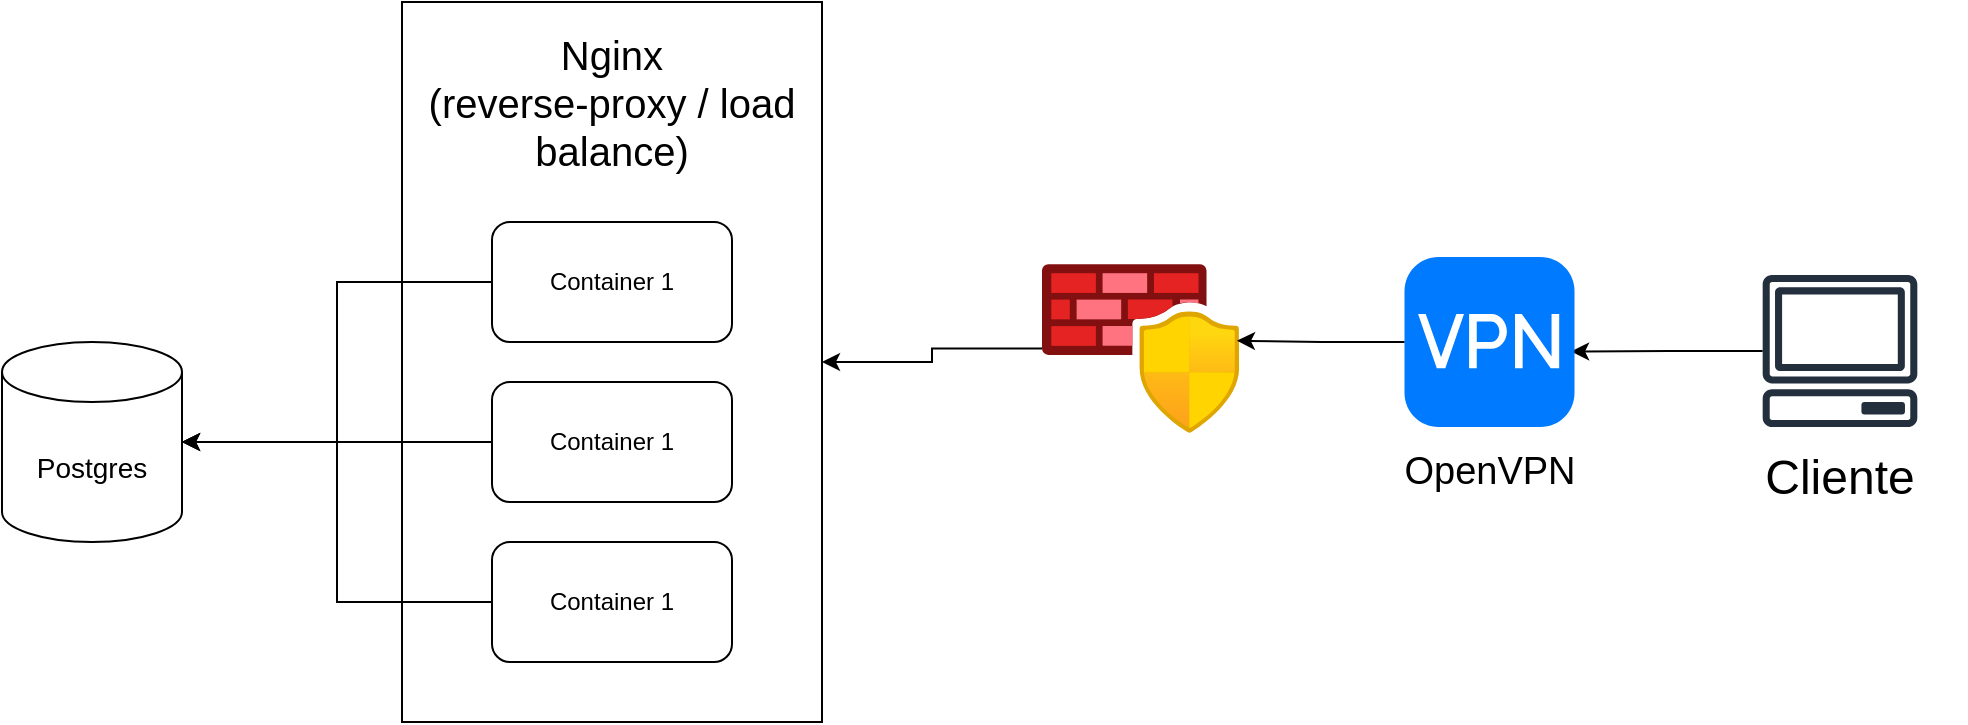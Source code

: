 <mxfile version="26.2.4">
  <diagram name="Página-1" id="Rjeu7la0onOOus_-2G7F">
    <mxGraphModel dx="1126" dy="644" grid="1" gridSize="10" guides="1" tooltips="1" connect="1" arrows="1" fold="1" page="1" pageScale="1" pageWidth="827" pageHeight="1169" math="0" shadow="0">
      <root>
        <mxCell id="0" />
        <mxCell id="1" parent="0" />
        <mxCell id="C1Z_bAfT6DmskKt84s7p-7" value="" style="rounded=0;whiteSpace=wrap;html=1;" vertex="1" parent="1">
          <mxGeometry x="310" y="110" width="210" height="360" as="geometry" />
        </mxCell>
        <mxCell id="C1Z_bAfT6DmskKt84s7p-1" value="Container 1" style="rounded=1;whiteSpace=wrap;html=1;" vertex="1" parent="1">
          <mxGeometry x="355" y="220" width="120" height="60" as="geometry" />
        </mxCell>
        <mxCell id="C1Z_bAfT6DmskKt84s7p-2" value="Container 1" style="rounded=1;whiteSpace=wrap;html=1;" vertex="1" parent="1">
          <mxGeometry x="355" y="300" width="120" height="60" as="geometry" />
        </mxCell>
        <mxCell id="C1Z_bAfT6DmskKt84s7p-3" value="Container 1" style="rounded=1;whiteSpace=wrap;html=1;" vertex="1" parent="1">
          <mxGeometry x="355" y="380" width="120" height="60" as="geometry" />
        </mxCell>
        <mxCell id="C1Z_bAfT6DmskKt84s7p-6" value="Nginx&lt;div&gt;(reverse-proxy / load balance)&lt;/div&gt;" style="text;html=1;align=center;verticalAlign=middle;whiteSpace=wrap;rounded=0;fontSize=20;" vertex="1" parent="1">
          <mxGeometry x="300" y="110" width="230" height="100" as="geometry" />
        </mxCell>
        <mxCell id="C1Z_bAfT6DmskKt84s7p-11" value="Postgres" style="shape=cylinder3;whiteSpace=wrap;html=1;boundedLbl=1;backgroundOutline=1;size=15;fontSize=14;" vertex="1" parent="1">
          <mxGeometry x="110" y="280" width="90" height="100" as="geometry" />
        </mxCell>
        <mxCell id="C1Z_bAfT6DmskKt84s7p-12" style="edgeStyle=orthogonalEdgeStyle;rounded=0;orthogonalLoop=1;jettySize=auto;html=1;entryX=1;entryY=0.5;entryDx=0;entryDy=0;entryPerimeter=0;" edge="1" parent="1" source="C1Z_bAfT6DmskKt84s7p-1" target="C1Z_bAfT6DmskKt84s7p-11">
          <mxGeometry relative="1" as="geometry" />
        </mxCell>
        <mxCell id="C1Z_bAfT6DmskKt84s7p-13" style="edgeStyle=orthogonalEdgeStyle;rounded=0;orthogonalLoop=1;jettySize=auto;html=1;entryX=1;entryY=0.5;entryDx=0;entryDy=0;entryPerimeter=0;" edge="1" parent="1" source="C1Z_bAfT6DmskKt84s7p-2" target="C1Z_bAfT6DmskKt84s7p-11">
          <mxGeometry relative="1" as="geometry" />
        </mxCell>
        <mxCell id="C1Z_bAfT6DmskKt84s7p-14" style="edgeStyle=orthogonalEdgeStyle;rounded=0;orthogonalLoop=1;jettySize=auto;html=1;entryX=1;entryY=0.5;entryDx=0;entryDy=0;entryPerimeter=0;" edge="1" parent="1" source="C1Z_bAfT6DmskKt84s7p-3" target="C1Z_bAfT6DmskKt84s7p-11">
          <mxGeometry relative="1" as="geometry" />
        </mxCell>
        <mxCell id="C1Z_bAfT6DmskKt84s7p-20" style="edgeStyle=orthogonalEdgeStyle;rounded=0;orthogonalLoop=1;jettySize=auto;html=1;entryX=0.98;entryY=0.556;entryDx=0;entryDy=0;entryPerimeter=0;" edge="1" parent="1" source="C1Z_bAfT6DmskKt84s7p-17" target="C1Z_bAfT6DmskKt84s7p-15">
          <mxGeometry relative="1" as="geometry" />
        </mxCell>
        <mxCell id="C1Z_bAfT6DmskKt84s7p-22" value="" style="group" vertex="1" connectable="0" parent="1">
          <mxGeometry x="800" y="237.5" width="107.5" height="122.5" as="geometry" />
        </mxCell>
        <mxCell id="C1Z_bAfT6DmskKt84s7p-15" value="" style="html=1;strokeWidth=1;shadow=0;dashed=0;shape=mxgraph.ios7.misc.vpn;fillColor=#007AFF;strokeColor=none;buttonText=;strokeColor2=#222222;fontColor=#222222;fontSize=8;verticalLabelPosition=bottom;verticalAlign=top;align=center;sketch=0;" vertex="1" parent="C1Z_bAfT6DmskKt84s7p-22">
          <mxGeometry x="11.25" width="85" height="85" as="geometry" />
        </mxCell>
        <mxCell id="C1Z_bAfT6DmskKt84s7p-21" value="OpenVPN" style="text;html=1;align=center;verticalAlign=middle;whiteSpace=wrap;rounded=0;fontSize=19;" vertex="1" parent="C1Z_bAfT6DmskKt84s7p-22">
          <mxGeometry y="92.5" width="107.5" height="30" as="geometry" />
        </mxCell>
        <mxCell id="C1Z_bAfT6DmskKt84s7p-30" style="edgeStyle=orthogonalEdgeStyle;rounded=0;orthogonalLoop=1;jettySize=auto;html=1;entryX=1;entryY=0.5;entryDx=0;entryDy=0;" edge="1" parent="1" source="C1Z_bAfT6DmskKt84s7p-24" target="C1Z_bAfT6DmskKt84s7p-7">
          <mxGeometry relative="1" as="geometry" />
        </mxCell>
        <mxCell id="C1Z_bAfT6DmskKt84s7p-24" value="" style="image;aspect=fixed;html=1;points=[];align=center;fontSize=12;image=img/lib/azure2/networking/Azure_Firewall_Manager.svg;" vertex="1" parent="1">
          <mxGeometry x="630" y="241" width="98.58" height="84.5" as="geometry" />
        </mxCell>
        <mxCell id="C1Z_bAfT6DmskKt84s7p-28" style="edgeStyle=orthogonalEdgeStyle;rounded=0;orthogonalLoop=1;jettySize=auto;html=1;entryX=0.989;entryY=0.454;entryDx=0;entryDy=0;entryPerimeter=0;" edge="1" parent="1" source="C1Z_bAfT6DmskKt84s7p-15" target="C1Z_bAfT6DmskKt84s7p-24">
          <mxGeometry relative="1" as="geometry" />
        </mxCell>
        <mxCell id="C1Z_bAfT6DmskKt84s7p-33" value="" style="group" vertex="1" connectable="0" parent="1">
          <mxGeometry x="966" y="246.5" width="126" height="123.5" as="geometry" />
        </mxCell>
        <mxCell id="C1Z_bAfT6DmskKt84s7p-17" value="" style="sketch=0;outlineConnect=0;fontColor=#232F3E;gradientColor=none;fillColor=#232F3D;strokeColor=none;dashed=0;verticalLabelPosition=bottom;verticalAlign=top;align=center;html=1;fontSize=12;fontStyle=0;aspect=fixed;pointerEvents=1;shape=mxgraph.aws4.client;" vertex="1" parent="C1Z_bAfT6DmskKt84s7p-33">
          <mxGeometry x="24" width="78" height="76" as="geometry" />
        </mxCell>
        <mxCell id="C1Z_bAfT6DmskKt84s7p-32" value="Cliente" style="text;html=1;align=center;verticalAlign=middle;whiteSpace=wrap;rounded=0;fontSize=24;" vertex="1" parent="C1Z_bAfT6DmskKt84s7p-33">
          <mxGeometry y="79" width="126" height="44.5" as="geometry" />
        </mxCell>
      </root>
    </mxGraphModel>
  </diagram>
</mxfile>
